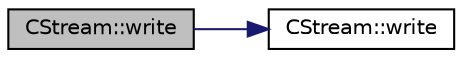 digraph "CStream::write"
{
  edge [fontname="Helvetica",fontsize="10",labelfontname="Helvetica",labelfontsize="10"];
  node [fontname="Helvetica",fontsize="10",shape=record];
  rankdir="LR";
  Node1 [label="CStream::write",height=0.2,width=0.4,color="black", fillcolor="grey75", style="filled" fontcolor="black"];
  Node1 -> Node2 [color="midnightblue",fontsize="10",style="solid",fontname="Helvetica"];
  Node2 [label="CStream::write",height=0.2,width=0.4,color="black", fillcolor="white", style="filled",URL="$d4/d16/class_c_stream.html#a172fe857c74488b881007c65cc2e9552"];
}
